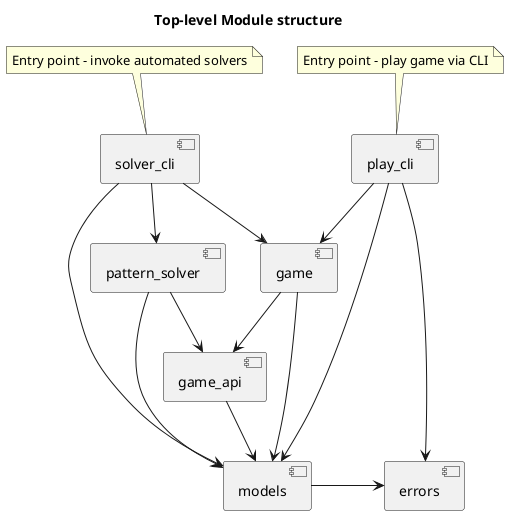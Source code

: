 @startuml

title Top-level Module structure

'Instructions:
'This codebase is utilizing ports-and-adaptor and DI to ensure code cleanliness & prevent circular
'dependencies.
'Each direct child of root module (wordle) is an organisation module. If any component of an organisational
'module imports another organisational model, record it in this module graph. Ensure that no circular
'dependencies occur.

'Test module can be disregarded for this purpose

[play_cli] --> [game]
note top of play_cli
    Entry point - play game via CLI
end note

[play_cli] --> [models]
[play_cli] --> [errors]

[solver_cli] --> [pattern_solver]
note top of solver_cli
    Entry point - invoke automated solvers
end note

[solver_cli] --> [game]
[solver_cli] --> [models]

[pattern_solver] --> [models]
[pattern_solver] --> [game_api]

[game] --> [models]
[game] --> [game_api]

[game_api] --> [models]

[models] -> [errors]

@enduml
